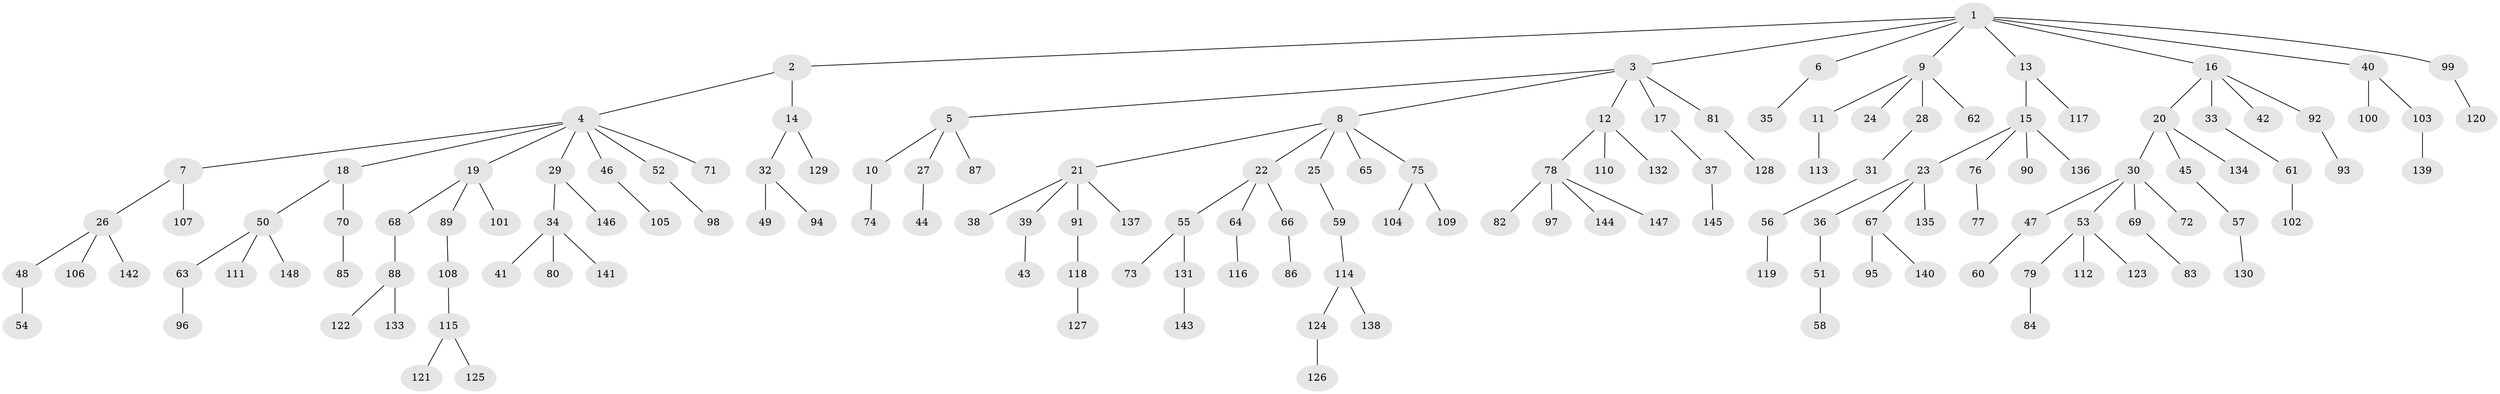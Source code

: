 // coarse degree distribution, {9: 0.01904761904761905, 3: 0.05714285714285714, 6: 0.009523809523809525, 1: 0.5904761904761905, 2: 0.20952380952380953, 8: 0.009523809523809525, 5: 0.01904761904761905, 7: 0.01904761904761905, 4: 0.06666666666666667}
// Generated by graph-tools (version 1.1) at 2025/24/03/03/25 07:24:05]
// undirected, 148 vertices, 147 edges
graph export_dot {
graph [start="1"]
  node [color=gray90,style=filled];
  1;
  2;
  3;
  4;
  5;
  6;
  7;
  8;
  9;
  10;
  11;
  12;
  13;
  14;
  15;
  16;
  17;
  18;
  19;
  20;
  21;
  22;
  23;
  24;
  25;
  26;
  27;
  28;
  29;
  30;
  31;
  32;
  33;
  34;
  35;
  36;
  37;
  38;
  39;
  40;
  41;
  42;
  43;
  44;
  45;
  46;
  47;
  48;
  49;
  50;
  51;
  52;
  53;
  54;
  55;
  56;
  57;
  58;
  59;
  60;
  61;
  62;
  63;
  64;
  65;
  66;
  67;
  68;
  69;
  70;
  71;
  72;
  73;
  74;
  75;
  76;
  77;
  78;
  79;
  80;
  81;
  82;
  83;
  84;
  85;
  86;
  87;
  88;
  89;
  90;
  91;
  92;
  93;
  94;
  95;
  96;
  97;
  98;
  99;
  100;
  101;
  102;
  103;
  104;
  105;
  106;
  107;
  108;
  109;
  110;
  111;
  112;
  113;
  114;
  115;
  116;
  117;
  118;
  119;
  120;
  121;
  122;
  123;
  124;
  125;
  126;
  127;
  128;
  129;
  130;
  131;
  132;
  133;
  134;
  135;
  136;
  137;
  138;
  139;
  140;
  141;
  142;
  143;
  144;
  145;
  146;
  147;
  148;
  1 -- 2;
  1 -- 3;
  1 -- 6;
  1 -- 9;
  1 -- 13;
  1 -- 16;
  1 -- 40;
  1 -- 99;
  2 -- 4;
  2 -- 14;
  3 -- 5;
  3 -- 8;
  3 -- 12;
  3 -- 17;
  3 -- 81;
  4 -- 7;
  4 -- 18;
  4 -- 19;
  4 -- 29;
  4 -- 46;
  4 -- 52;
  4 -- 71;
  5 -- 10;
  5 -- 27;
  5 -- 87;
  6 -- 35;
  7 -- 26;
  7 -- 107;
  8 -- 21;
  8 -- 22;
  8 -- 25;
  8 -- 65;
  8 -- 75;
  9 -- 11;
  9 -- 24;
  9 -- 28;
  9 -- 62;
  10 -- 74;
  11 -- 113;
  12 -- 78;
  12 -- 110;
  12 -- 132;
  13 -- 15;
  13 -- 117;
  14 -- 32;
  14 -- 129;
  15 -- 23;
  15 -- 76;
  15 -- 90;
  15 -- 136;
  16 -- 20;
  16 -- 33;
  16 -- 42;
  16 -- 92;
  17 -- 37;
  18 -- 50;
  18 -- 70;
  19 -- 68;
  19 -- 89;
  19 -- 101;
  20 -- 30;
  20 -- 45;
  20 -- 134;
  21 -- 38;
  21 -- 39;
  21 -- 91;
  21 -- 137;
  22 -- 55;
  22 -- 64;
  22 -- 66;
  23 -- 36;
  23 -- 67;
  23 -- 135;
  25 -- 59;
  26 -- 48;
  26 -- 106;
  26 -- 142;
  27 -- 44;
  28 -- 31;
  29 -- 34;
  29 -- 146;
  30 -- 47;
  30 -- 53;
  30 -- 69;
  30 -- 72;
  31 -- 56;
  32 -- 49;
  32 -- 94;
  33 -- 61;
  34 -- 41;
  34 -- 80;
  34 -- 141;
  36 -- 51;
  37 -- 145;
  39 -- 43;
  40 -- 100;
  40 -- 103;
  45 -- 57;
  46 -- 105;
  47 -- 60;
  48 -- 54;
  50 -- 63;
  50 -- 111;
  50 -- 148;
  51 -- 58;
  52 -- 98;
  53 -- 79;
  53 -- 112;
  53 -- 123;
  55 -- 73;
  55 -- 131;
  56 -- 119;
  57 -- 130;
  59 -- 114;
  61 -- 102;
  63 -- 96;
  64 -- 116;
  66 -- 86;
  67 -- 95;
  67 -- 140;
  68 -- 88;
  69 -- 83;
  70 -- 85;
  75 -- 104;
  75 -- 109;
  76 -- 77;
  78 -- 82;
  78 -- 97;
  78 -- 144;
  78 -- 147;
  79 -- 84;
  81 -- 128;
  88 -- 122;
  88 -- 133;
  89 -- 108;
  91 -- 118;
  92 -- 93;
  99 -- 120;
  103 -- 139;
  108 -- 115;
  114 -- 124;
  114 -- 138;
  115 -- 121;
  115 -- 125;
  118 -- 127;
  124 -- 126;
  131 -- 143;
}
